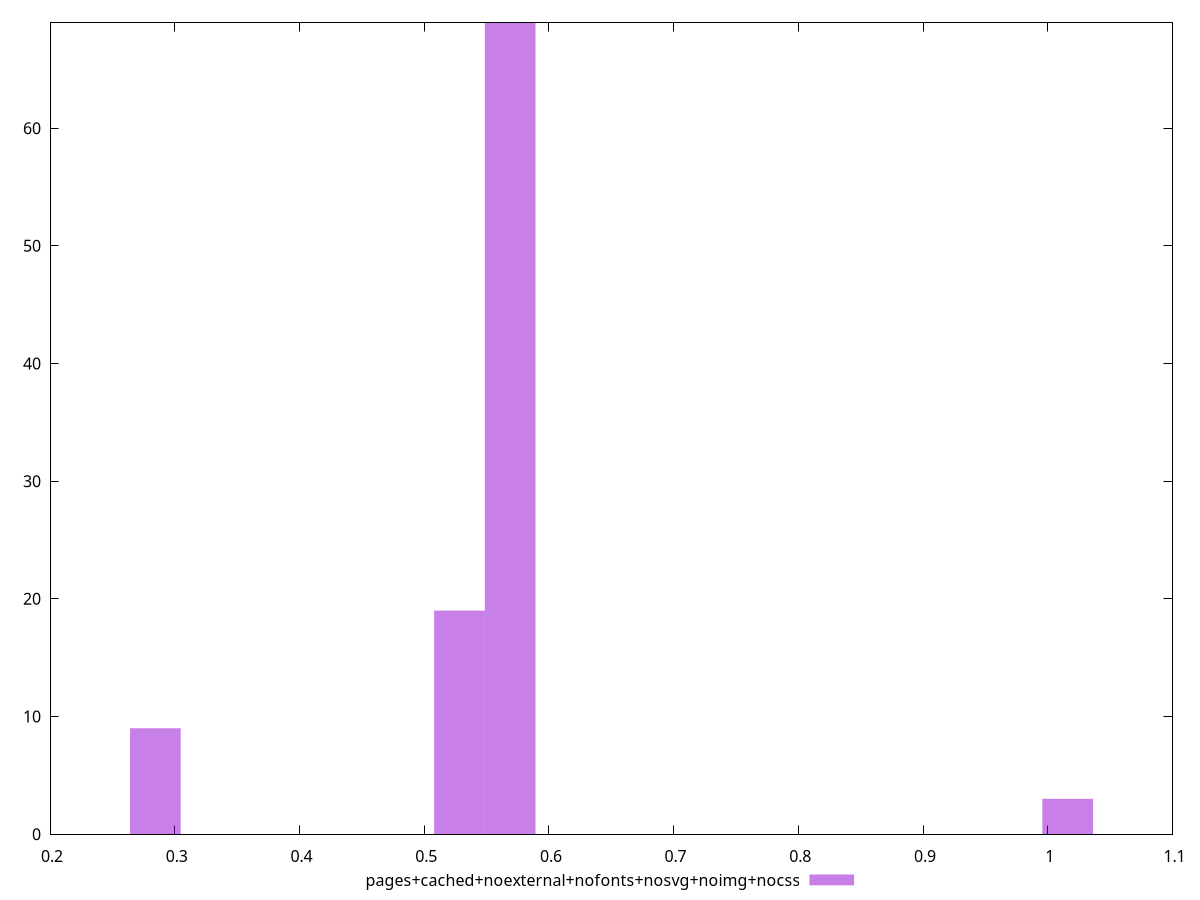 $_pagesCachedNoexternalNofontsNosvgNoimgNocss <<EOF
0.5689432759065066 69
0.5283044704846134 19
0.2844716379532533 9
1.0159701355473334 3
EOF
set key outside below
set terminal pngcairo
set output "report_00005_2020-11-02T22-26-11.212Z/cumulative-layout-shift/pages+cached+noexternal+nofonts+nosvg+noimg+nocss//hist.png"
set yrange [0:69]
set boxwidth 0.04063880542189333
set style fill transparent solid 0.5 noborder
plot $_pagesCachedNoexternalNofontsNosvgNoimgNocss title "pages+cached+noexternal+nofonts+nosvg+noimg+nocss" with boxes ,